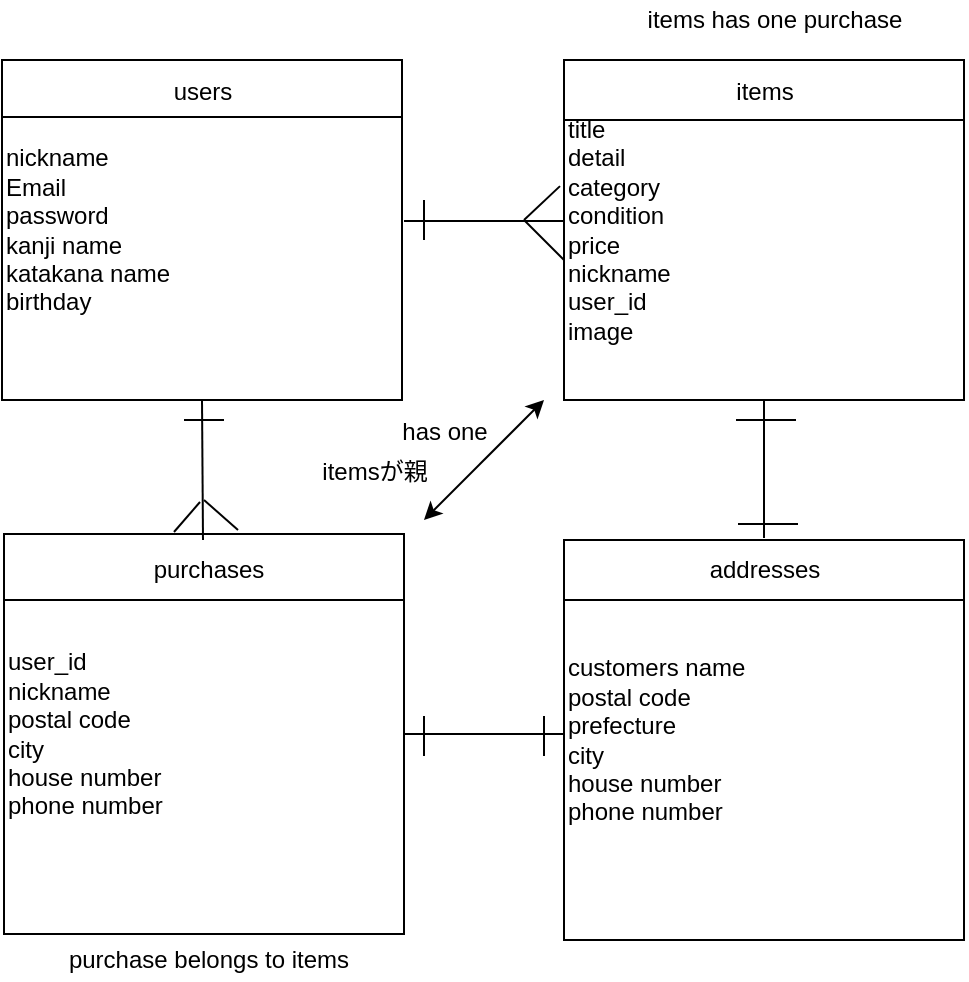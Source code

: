 <mxfile version="13.10.0" type="embed">
    <diagram id="6juTzEKz0WOrrqLQ_xF7" name="Page-1">
        <mxGraphModel dx="568" dy="580" grid="1" gridSize="10" guides="1" tooltips="1" connect="1" arrows="1" fold="1" page="1" pageScale="1" pageWidth="850" pageHeight="1100" background="none" math="0" shadow="0">
            <root>
                <mxCell id="0"/>
                <mxCell id="1" parent="0"/>
                <mxCell id="3" value="&lt;span style=&quot;font-weight: normal&quot;&gt;nickname&lt;br&gt;Email&amp;nbsp;&lt;br&gt;password&lt;br&gt;kanji name&lt;br&gt;katakana name&lt;br&gt;birthday&lt;/span&gt;" style="whiteSpace=wrap;html=1;fillColor=none;align=left;fontStyle=1" vertex="1" parent="1">
                    <mxGeometry x="39" y="40" width="200" height="170" as="geometry"/>
                </mxCell>
                <mxCell id="4" value="title&lt;br&gt;detail&lt;br&gt;category&lt;br&gt;condition&lt;br&gt;price&lt;br&gt;nickname&lt;br&gt;user_id&lt;br&gt;image" style="whiteSpace=wrap;html=1;fillColor=none;align=left;" vertex="1" parent="1">
                    <mxGeometry x="320" y="40" width="200" height="170" as="geometry"/>
                </mxCell>
                <mxCell id="5" value="user_id&lt;br&gt;nickname&lt;br&gt;postal code&lt;br&gt;city&lt;br&gt;house number&lt;br&gt;phone number" style="whiteSpace=wrap;html=1;fillColor=none;align=left;" vertex="1" parent="1">
                    <mxGeometry x="40" y="277" width="200" height="200" as="geometry"/>
                </mxCell>
                <mxCell id="6" value="&lt;span&gt;customers name&lt;/span&gt;&lt;br&gt;&lt;span&gt;postal code&lt;/span&gt;&lt;br&gt;&lt;span&gt;prefecture&lt;/span&gt;&lt;br&gt;&lt;span&gt;city&lt;/span&gt;&lt;br&gt;&lt;span&gt;house number&lt;/span&gt;&lt;br&gt;&lt;span&gt;phone number&lt;/span&gt;" style="whiteSpace=wrap;html=1;fillColor=none;align=left;" vertex="1" parent="1">
                    <mxGeometry x="320" y="280" width="200" height="200" as="geometry"/>
                </mxCell>
                <mxCell id="8" value="" style="endArrow=none;html=1;exitX=0.5;exitY=1;exitDx=0;exitDy=0;" edge="1" parent="1" source="4">
                    <mxGeometry width="50" height="50" relative="1" as="geometry">
                        <mxPoint x="420" y="166" as="sourcePoint"/>
                        <mxPoint x="420" y="279" as="targetPoint"/>
                        <Array as="points">
                            <mxPoint x="420" y="279"/>
                        </Array>
                    </mxGeometry>
                </mxCell>
                <mxCell id="9" value="" style="endArrow=none;html=1;entryX=0;entryY=0.5;entryDx=0;entryDy=0;" edge="1" parent="1">
                    <mxGeometry width="50" height="50" relative="1" as="geometry">
                        <mxPoint x="240" y="377" as="sourcePoint"/>
                        <mxPoint x="320" y="377" as="targetPoint"/>
                        <Array as="points">
                            <mxPoint x="280" y="377"/>
                        </Array>
                    </mxGeometry>
                </mxCell>
                <mxCell id="11" value="" style="endArrow=none;html=1;exitX=0.5;exitY=1;exitDx=0;exitDy=0;" edge="1" parent="1" source="3">
                    <mxGeometry width="50" height="50" relative="1" as="geometry">
                        <mxPoint x="139.5" y="167" as="sourcePoint"/>
                        <mxPoint x="139.5" y="280" as="targetPoint"/>
                        <Array as="points">
                            <mxPoint x="139.5" y="280"/>
                        </Array>
                    </mxGeometry>
                </mxCell>
                <mxCell id="20" value="" style="endArrow=none;html=1;exitX=0;exitY=0.25;exitDx=0;exitDy=0;entryX=1;entryY=0.25;entryDx=0;entryDy=0;" edge="1" parent="1">
                    <mxGeometry width="50" height="50" relative="1" as="geometry">
                        <mxPoint x="39" y="68.5" as="sourcePoint"/>
                        <mxPoint x="239" y="68.5" as="targetPoint"/>
                    </mxGeometry>
                </mxCell>
                <mxCell id="22" value="" style="endArrow=none;html=1;exitX=0;exitY=0.25;exitDx=0;exitDy=0;entryX=1;entryY=0.25;entryDx=0;entryDy=0;" edge="1" parent="1">
                    <mxGeometry width="50" height="50" relative="1" as="geometry">
                        <mxPoint x="320" y="70" as="sourcePoint"/>
                        <mxPoint x="520" y="70" as="targetPoint"/>
                    </mxGeometry>
                </mxCell>
                <mxCell id="23" value="" style="endArrow=none;html=1;exitX=0;exitY=0.25;exitDx=0;exitDy=0;entryX=1;entryY=0.25;entryDx=0;entryDy=0;" edge="1" parent="1">
                    <mxGeometry width="50" height="50" relative="1" as="geometry">
                        <mxPoint x="320" y="310" as="sourcePoint"/>
                        <mxPoint x="520" y="310" as="targetPoint"/>
                    </mxGeometry>
                </mxCell>
                <mxCell id="24" value="" style="endArrow=none;html=1;exitX=0;exitY=0.25;exitDx=0;exitDy=0;entryX=1;entryY=0.25;entryDx=0;entryDy=0;" edge="1" parent="1">
                    <mxGeometry width="50" height="50" relative="1" as="geometry">
                        <mxPoint x="40" y="310" as="sourcePoint"/>
                        <mxPoint x="240" y="310" as="targetPoint"/>
                    </mxGeometry>
                </mxCell>
                <mxCell id="25" value="users" style="text;html=1;align=center;verticalAlign=middle;resizable=0;points=[];autosize=1;" vertex="1" parent="1">
                    <mxGeometry x="119" y="46" width="40" height="20" as="geometry"/>
                </mxCell>
                <mxCell id="26" value="items" style="text;html=1;align=center;verticalAlign=middle;resizable=0;points=[];autosize=1;" vertex="1" parent="1">
                    <mxGeometry x="400" y="46" width="40" height="20" as="geometry"/>
                </mxCell>
                <mxCell id="27" value="purchases" style="text;html=1;align=center;verticalAlign=middle;resizable=0;points=[];autosize=1;" vertex="1" parent="1">
                    <mxGeometry x="107" y="285" width="70" height="20" as="geometry"/>
                </mxCell>
                <mxCell id="28" value="addresses" style="text;html=1;align=center;verticalAlign=middle;resizable=0;points=[];autosize=1;" vertex="1" parent="1">
                    <mxGeometry x="385" y="285" width="70" height="20" as="geometry"/>
                </mxCell>
                <mxCell id="32" value="" style="endArrow=none;html=1;exitX=-0.01;exitY=0.371;exitDx=0;exitDy=0;exitPerimeter=0;" edge="1" parent="1" source="4">
                    <mxGeometry width="50" height="50" relative="1" as="geometry">
                        <mxPoint x="260" y="330" as="sourcePoint"/>
                        <mxPoint x="300" y="120" as="targetPoint"/>
                    </mxGeometry>
                </mxCell>
                <mxCell id="35" value="" style="endArrow=none;html=1;entryX=0;entryY=0.5;entryDx=0;entryDy=0;" edge="1" parent="1">
                    <mxGeometry width="50" height="50" relative="1" as="geometry">
                        <mxPoint x="240" y="120.5" as="sourcePoint"/>
                        <mxPoint x="320" y="120.5" as="targetPoint"/>
                    </mxGeometry>
                </mxCell>
                <mxCell id="37" value="" style="endArrow=none;html=1;" edge="1" parent="1">
                    <mxGeometry width="50" height="50" relative="1" as="geometry">
                        <mxPoint x="300" y="120" as="sourcePoint"/>
                        <mxPoint x="320" y="140" as="targetPoint"/>
                    </mxGeometry>
                </mxCell>
                <mxCell id="38" value="" style="endArrow=none;html=1;" edge="1" parent="1">
                    <mxGeometry width="50" height="50" relative="1" as="geometry">
                        <mxPoint x="406" y="220" as="sourcePoint"/>
                        <mxPoint x="436" y="220" as="targetPoint"/>
                    </mxGeometry>
                </mxCell>
                <mxCell id="39" value="" style="endArrow=none;html=1;" edge="1" parent="1">
                    <mxGeometry width="50" height="50" relative="1" as="geometry">
                        <mxPoint x="407" y="272" as="sourcePoint"/>
                        <mxPoint x="437" y="272" as="targetPoint"/>
                    </mxGeometry>
                </mxCell>
                <mxCell id="40" value="" style="endArrow=none;html=1;exitX=0.435;exitY=-0.01;exitDx=0;exitDy=0;exitPerimeter=0;" edge="1" parent="1">
                    <mxGeometry width="50" height="50" relative="1" as="geometry">
                        <mxPoint x="125" y="276" as="sourcePoint"/>
                        <mxPoint x="138" y="261" as="targetPoint"/>
                    </mxGeometry>
                </mxCell>
                <mxCell id="41" value="" style="endArrow=none;html=1;entryX=0.585;entryY=-0.01;entryDx=0;entryDy=0;entryPerimeter=0;" edge="1" parent="1" target="5">
                    <mxGeometry width="50" height="50" relative="1" as="geometry">
                        <mxPoint x="140" y="260" as="sourcePoint"/>
                        <mxPoint x="190" y="290" as="targetPoint"/>
                    </mxGeometry>
                </mxCell>
                <mxCell id="42" value="" style="endArrow=none;html=1;" edge="1" parent="1">
                    <mxGeometry width="50" height="50" relative="1" as="geometry">
                        <mxPoint x="250" y="388" as="sourcePoint"/>
                        <mxPoint x="250" y="368" as="targetPoint"/>
                    </mxGeometry>
                </mxCell>
                <mxCell id="43" value="" style="endArrow=none;html=1;" edge="1" parent="1">
                    <mxGeometry width="50" height="50" relative="1" as="geometry">
                        <mxPoint x="310" y="388" as="sourcePoint"/>
                        <mxPoint x="310" y="368" as="targetPoint"/>
                    </mxGeometry>
                </mxCell>
                <mxCell id="44" value="" style="endArrow=none;html=1;" edge="1" parent="1">
                    <mxGeometry width="50" height="50" relative="1" as="geometry">
                        <mxPoint x="250" y="130" as="sourcePoint"/>
                        <mxPoint x="250" y="110" as="targetPoint"/>
                    </mxGeometry>
                </mxCell>
                <mxCell id="45" value="" style="endArrow=none;html=1;" edge="1" parent="1">
                    <mxGeometry width="50" height="50" relative="1" as="geometry">
                        <mxPoint x="130" y="220" as="sourcePoint"/>
                        <mxPoint x="150" y="220" as="targetPoint"/>
                    </mxGeometry>
                </mxCell>
                <mxCell id="48" value="" style="endArrow=classic;startArrow=classic;html=1;" edge="1" parent="1">
                    <mxGeometry width="50" height="50" relative="1" as="geometry">
                        <mxPoint x="250" y="270" as="sourcePoint"/>
                        <mxPoint x="310" y="210" as="targetPoint"/>
                    </mxGeometry>
                </mxCell>
                <mxCell id="49" value="has one" style="text;html=1;align=center;verticalAlign=middle;resizable=0;points=[];autosize=1;" vertex="1" parent="1">
                    <mxGeometry x="230" y="216" width="60" height="20" as="geometry"/>
                </mxCell>
                <mxCell id="50" value="itemsが親" style="text;html=1;align=center;verticalAlign=middle;resizable=0;points=[];autosize=1;" vertex="1" parent="1">
                    <mxGeometry x="190" y="236" width="70" height="20" as="geometry"/>
                </mxCell>
                <mxCell id="51" value="items has one purchase" style="text;html=1;align=center;verticalAlign=middle;resizable=0;points=[];autosize=1;" vertex="1" parent="1">
                    <mxGeometry x="355" y="10" width="140" height="20" as="geometry"/>
                </mxCell>
                <mxCell id="52" value="purchase belongs to items" style="text;html=1;align=center;verticalAlign=middle;resizable=0;points=[];autosize=1;" vertex="1" parent="1">
                    <mxGeometry x="62" y="480" width="160" height="20" as="geometry"/>
                </mxCell>
            </root>
        </mxGraphModel>
    </diagram>
</mxfile>